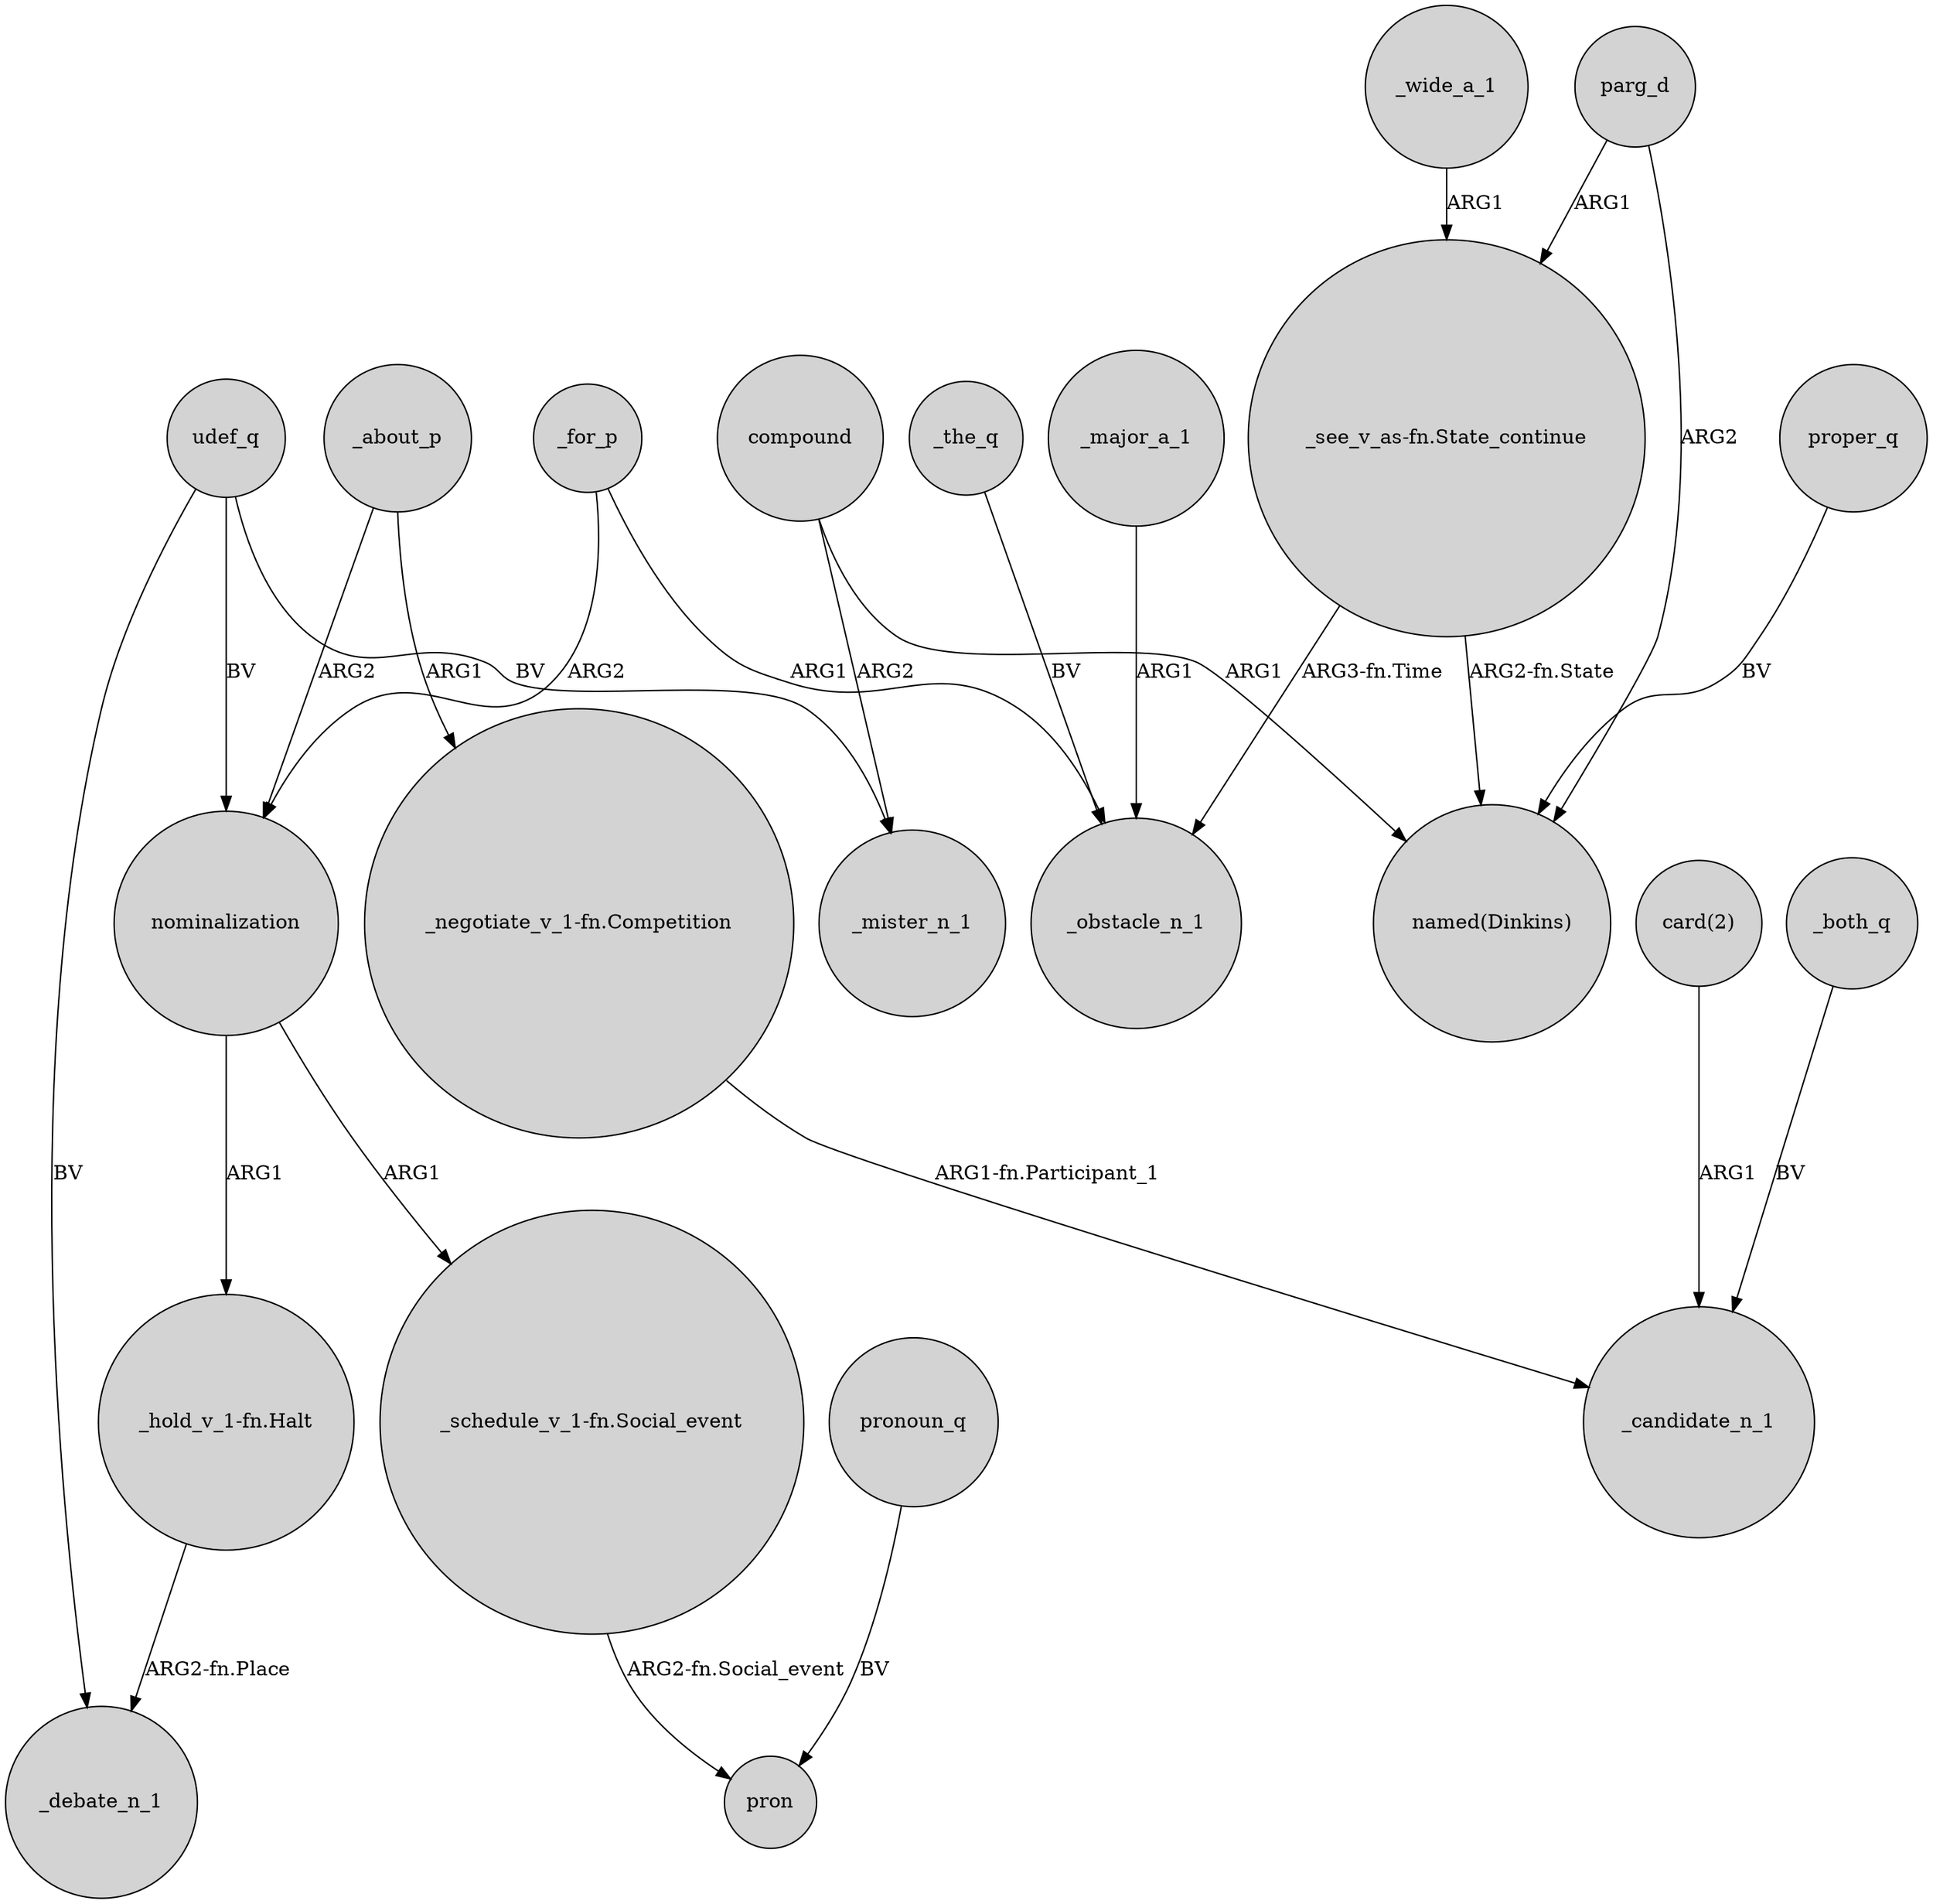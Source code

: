 digraph {
	node [shape=circle style=filled]
	"_see_v_as-fn.State_continue" -> "named(Dinkins)" [label="ARG2-fn.State"]
	_wide_a_1 -> "_see_v_as-fn.State_continue" [label=ARG1]
	compound -> _mister_n_1 [label=ARG2]
	proper_q -> "named(Dinkins)" [label=BV]
	_major_a_1 -> _obstacle_n_1 [label=ARG1]
	"_schedule_v_1-fn.Social_event" -> pron [label="ARG2-fn.Social_event"]
	"_see_v_as-fn.State_continue" -> _obstacle_n_1 [label="ARG3-fn.Time"]
	udef_q -> nominalization [label=BV]
	parg_d -> "named(Dinkins)" [label=ARG2]
	"card(2)" -> _candidate_n_1 [label=ARG1]
	_for_p -> _obstacle_n_1 [label=ARG1]
	udef_q -> _mister_n_1 [label=BV]
	_about_p -> "_negotiate_v_1-fn.Competition" [label=ARG1]
	_about_p -> nominalization [label=ARG2]
	pronoun_q -> pron [label=BV]
	compound -> "named(Dinkins)" [label=ARG1]
	udef_q -> _debate_n_1 [label=BV]
	_the_q -> _obstacle_n_1 [label=BV]
	_for_p -> nominalization [label=ARG2]
	"_hold_v_1-fn.Halt" -> _debate_n_1 [label="ARG2-fn.Place"]
	nominalization -> "_schedule_v_1-fn.Social_event" [label=ARG1]
	parg_d -> "_see_v_as-fn.State_continue" [label=ARG1]
	"_negotiate_v_1-fn.Competition" -> _candidate_n_1 [label="ARG1-fn.Participant_1"]
	nominalization -> "_hold_v_1-fn.Halt" [label=ARG1]
	_both_q -> _candidate_n_1 [label=BV]
}
